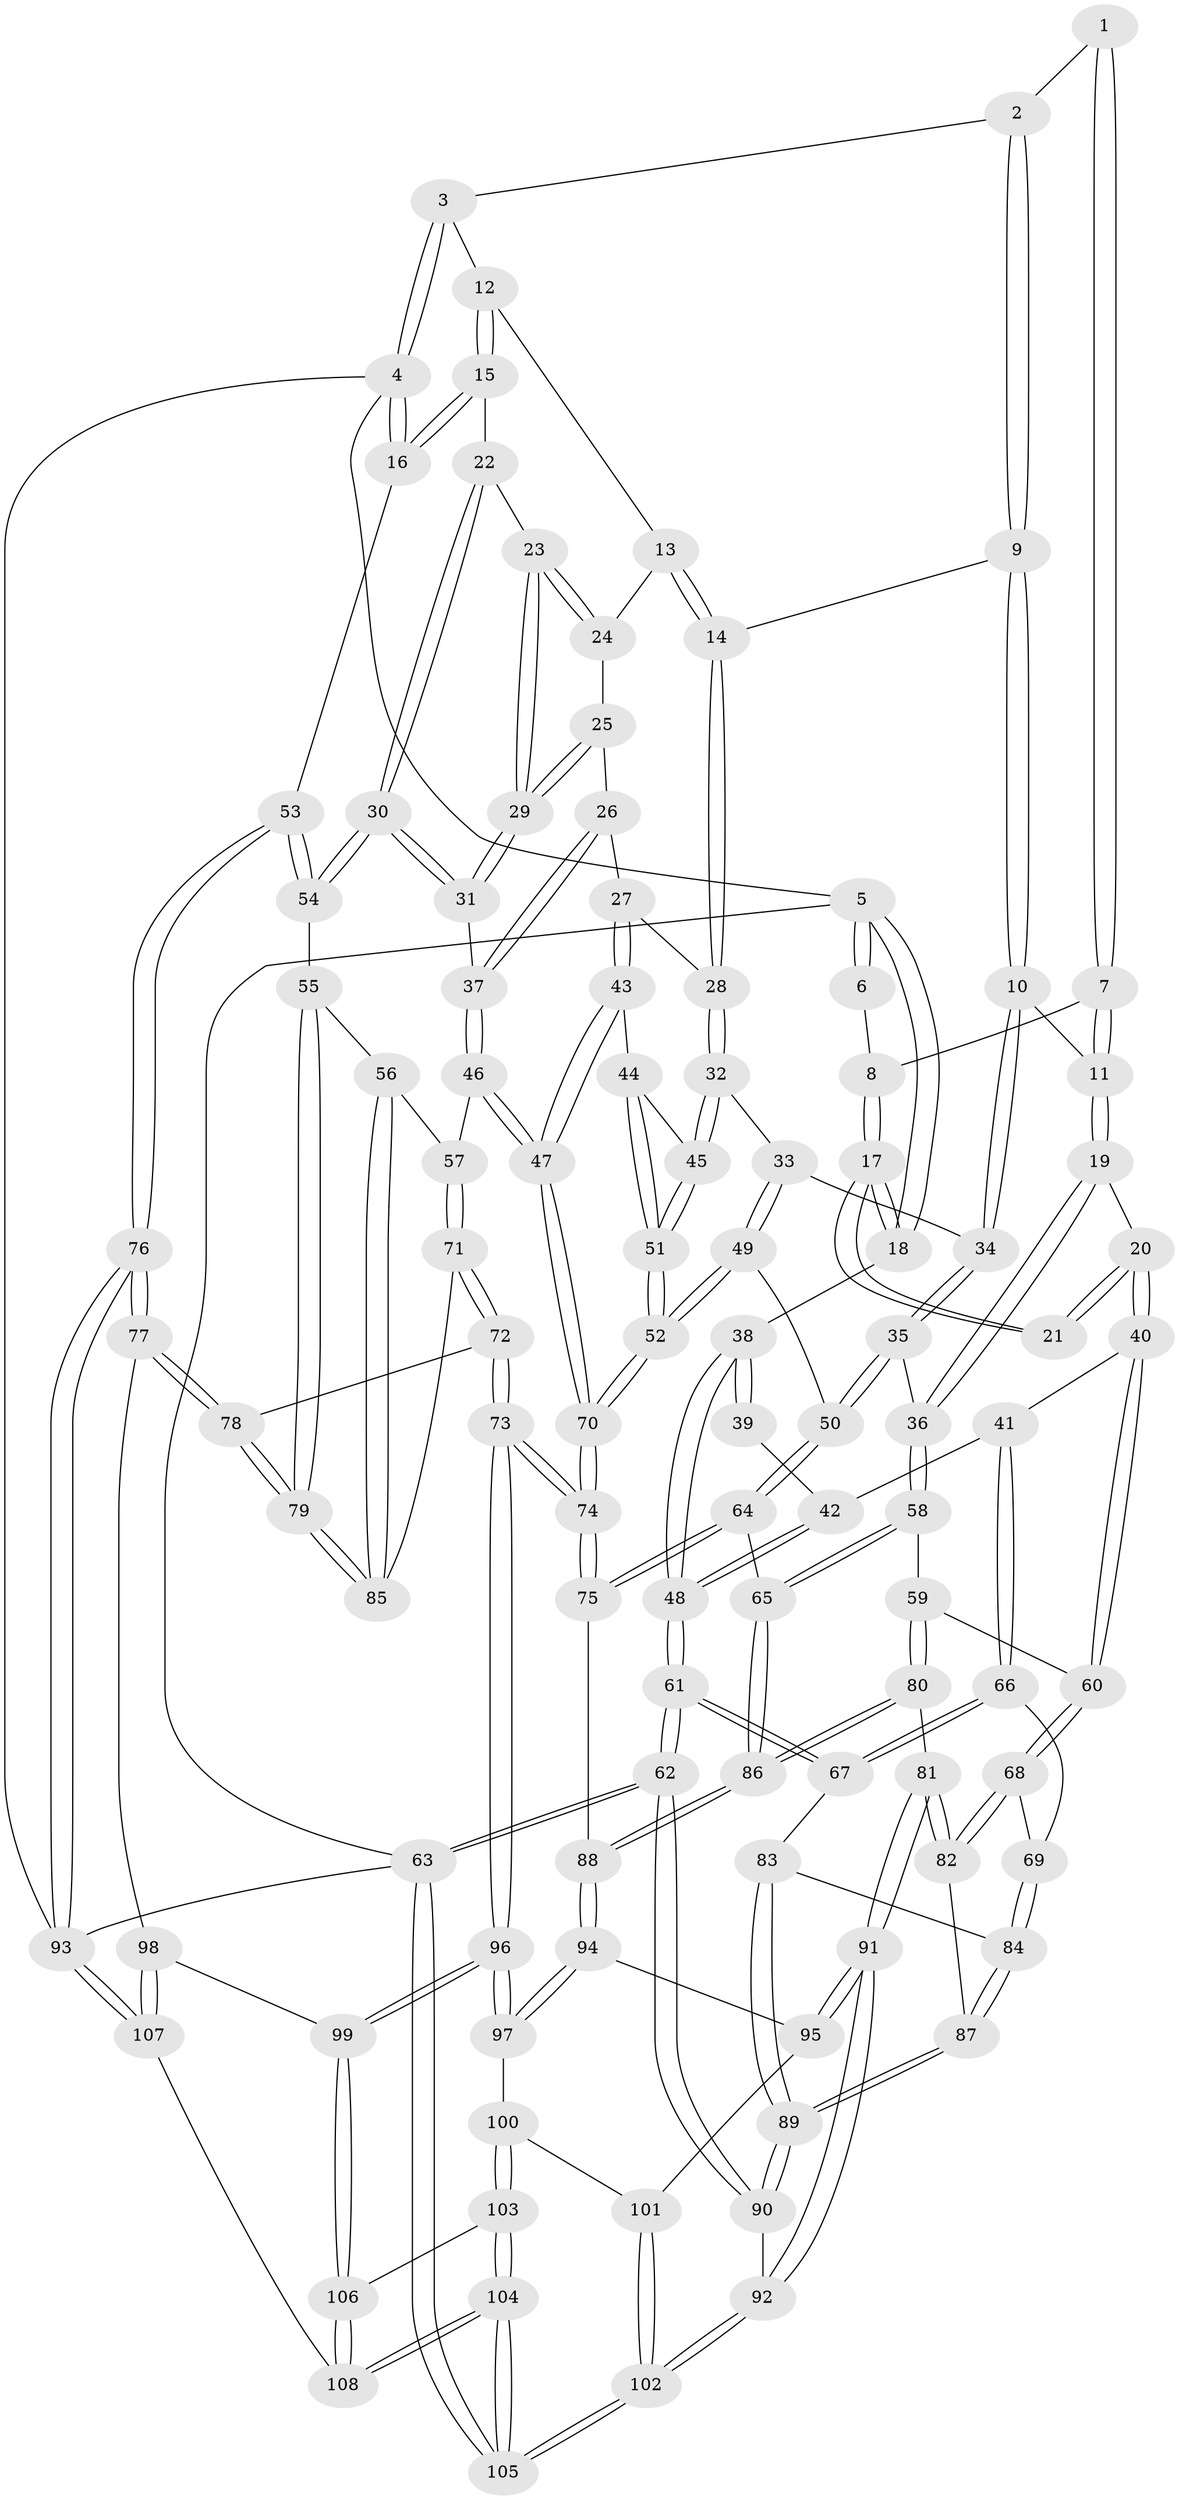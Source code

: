 // Generated by graph-tools (version 1.1) at 2025/38/03/09/25 02:38:52]
// undirected, 108 vertices, 267 edges
graph export_dot {
graph [start="1"]
  node [color=gray90,style=filled];
  1 [pos="+0.5037348701521817+0"];
  2 [pos="+0.6516560674986753+0"];
  3 [pos="+0.7685414134593903+0"];
  4 [pos="+1+0"];
  5 [pos="+0+0"];
  6 [pos="+0.30959509788359624+0"];
  7 [pos="+0.444713934393511+0.12249967775692856"];
  8 [pos="+0.3198083654302785+0.08458220677239262"];
  9 [pos="+0.5436159370336943+0.16487346013967114"];
  10 [pos="+0.536310666648136+0.16744908941658315"];
  11 [pos="+0.5188292411378816+0.16897918007922236"];
  12 [pos="+0.8194730168261884+0.022457275317776124"];
  13 [pos="+0.8054604652516221+0.09299195694841803"];
  14 [pos="+0.5806791239321791+0.17775276569909565"];
  15 [pos="+1+0.16448547520740006"];
  16 [pos="+1+0.1674292367519669"];
  17 [pos="+0.2955458906244283+0.1099706861252127"];
  18 [pos="+0+0"];
  19 [pos="+0.3938057340647609+0.3167237600111059"];
  20 [pos="+0.25381840251466276+0.29243524992158343"];
  21 [pos="+0.23001422091576168+0.1994945511446579"];
  22 [pos="+1+0.20499520440740038"];
  23 [pos="+0.9846734923633769+0.20998187255763484"];
  24 [pos="+0.8056080596379+0.09355202386509157"];
  25 [pos="+0.8035931911290174+0.1802824545250903"];
  26 [pos="+0.7436241759062073+0.2636484690599802"];
  27 [pos="+0.6985762971359207+0.27595150485556025"];
  28 [pos="+0.6586168820889556+0.26757329856159606"];
  29 [pos="+0.8945616581014952+0.27941624072887755"];
  30 [pos="+0.9414355408465421+0.3724332788459359"];
  31 [pos="+0.8890628952797742+0.3338189305834094"];
  32 [pos="+0.6219380355432785+0.341295500776464"];
  33 [pos="+0.6069690782334544+0.34525254085444906"];
  34 [pos="+0.5486665514701841+0.3277917380955118"];
  35 [pos="+0.481761477663082+0.3928561670594114"];
  36 [pos="+0.43145113534434115+0.37371966369787396"];
  37 [pos="+0.823629879068728+0.35960840174063374"];
  38 [pos="+0+0"];
  39 [pos="+0+0.08629894985453136"];
  40 [pos="+0.2187286677954171+0.3495530260444249"];
  41 [pos="+0.19501264822163586+0.3619801233311951"];
  42 [pos="+0.10964381774408107+0.3175134759451043"];
  43 [pos="+0.720743187238953+0.41514274923732464"];
  44 [pos="+0.6876547904401311+0.4014505454931253"];
  45 [pos="+0.6435150519089625+0.37645394595181964"];
  46 [pos="+0.7847620741691558+0.4196886260299543"];
  47 [pos="+0.7343563356237375+0.43081039036435104"];
  48 [pos="+0+0.28263464080589157"];
  49 [pos="+0.5424972897307383+0.44684278251663273"];
  50 [pos="+0.526991311829236+0.4414389902630244"];
  51 [pos="+0.5904853440703788+0.44350708805940575"];
  52 [pos="+0.5681886760981123+0.4655995246045665"];
  53 [pos="+1+0.4141097595543866"];
  54 [pos="+0.9959393515532312+0.41797829923396285"];
  55 [pos="+0.9586200862569434+0.45316352975998864"];
  56 [pos="+0.8657048129723882+0.48350427785708483"];
  57 [pos="+0.8084309622757102+0.4449593446251372"];
  58 [pos="+0.3796259201618883+0.48070970189014106"];
  59 [pos="+0.3454133280738602+0.4827929411079405"];
  60 [pos="+0.27434436433120857+0.45095431734023406"];
  61 [pos="+0+0.43064006198370286"];
  62 [pos="+0+0.7193088501881238"];
  63 [pos="+0+1"];
  64 [pos="+0.45941627175288746+0.5231074189057773"];
  65 [pos="+0.3995678507899077+0.5092328258415497"];
  66 [pos="+0.1695987635634014+0.3856390163804963"];
  67 [pos="+0+0.4352775119146353"];
  68 [pos="+0.2550976935350136+0.5085961742037949"];
  69 [pos="+0.15146201436991968+0.4806168691468213"];
  70 [pos="+0.6492706668187377+0.5773960480633165"];
  71 [pos="+0.7885930306218011+0.5700839467091958"];
  72 [pos="+0.6918828539807127+0.6582061740875135"];
  73 [pos="+0.6593228767608235+0.6731590988080737"];
  74 [pos="+0.6539408434902731+0.6649891073245837"];
  75 [pos="+0.5094450971957272+0.6289960936289485"];
  76 [pos="+1+0.7900294806609979"];
  77 [pos="+1+0.77460942855051"];
  78 [pos="+0.9357043836308329+0.6224021575283566"];
  79 [pos="+0.9332383099454689+0.6146714185203548"];
  80 [pos="+0.285649558257286+0.6180911357559956"];
  81 [pos="+0.2837798142434876+0.6179632148036015"];
  82 [pos="+0.2385271806474999+0.5839761990606369"];
  83 [pos="+0.11864377763275673+0.5378337775816461"];
  84 [pos="+0.13861200405685217+0.5283509757312075"];
  85 [pos="+0.8592631366760266+0.5333977857384243"];
  86 [pos="+0.3656633830400653+0.6481449814150881"];
  87 [pos="+0.23752695445633296+0.5838684134057192"];
  88 [pos="+0.374448793285834+0.6563713344987078"];
  89 [pos="+0.04618277272979235+0.7269746625383783"];
  90 [pos="+0.03807706778040106+0.739465682919096"];
  91 [pos="+0.1690361485290663+0.7975726561077897"];
  92 [pos="+0.144116826119234+0.8104475109573436"];
  93 [pos="+1+1"];
  94 [pos="+0.3723570351521909+0.7246196428724725"];
  95 [pos="+0.2812166825888191+0.7876698238384859"];
  96 [pos="+0.6685442912028118+0.7784138669428974"];
  97 [pos="+0.4278126304250817+0.7947225449164951"];
  98 [pos="+1+0.7979556556522841"];
  99 [pos="+0.6888512641540584+0.823719881234971"];
  100 [pos="+0.41068893970542175+0.8338513744587179"];
  101 [pos="+0.3417949823273599+0.8541135891556039"];
  102 [pos="+0.21797712264586325+1"];
  103 [pos="+0.42639664527908316+0.8962262925037427"];
  104 [pos="+0.26021817456080654+1"];
  105 [pos="+0.22221871101010007+1"];
  106 [pos="+0.6728266231912408+0.9167312578826602"];
  107 [pos="+0.7266404211845583+1"];
  108 [pos="+0.6744763073193012+1"];
  1 -- 2;
  1 -- 7;
  1 -- 7;
  2 -- 3;
  2 -- 9;
  2 -- 9;
  3 -- 4;
  3 -- 4;
  3 -- 12;
  4 -- 5;
  4 -- 16;
  4 -- 16;
  4 -- 93;
  5 -- 6;
  5 -- 6;
  5 -- 18;
  5 -- 18;
  5 -- 63;
  6 -- 8;
  7 -- 8;
  7 -- 11;
  7 -- 11;
  8 -- 17;
  8 -- 17;
  9 -- 10;
  9 -- 10;
  9 -- 14;
  10 -- 11;
  10 -- 34;
  10 -- 34;
  11 -- 19;
  11 -- 19;
  12 -- 13;
  12 -- 15;
  12 -- 15;
  13 -- 14;
  13 -- 14;
  13 -- 24;
  14 -- 28;
  14 -- 28;
  15 -- 16;
  15 -- 16;
  15 -- 22;
  16 -- 53;
  17 -- 18;
  17 -- 18;
  17 -- 21;
  17 -- 21;
  18 -- 38;
  19 -- 20;
  19 -- 36;
  19 -- 36;
  20 -- 21;
  20 -- 21;
  20 -- 40;
  20 -- 40;
  22 -- 23;
  22 -- 30;
  22 -- 30;
  23 -- 24;
  23 -- 24;
  23 -- 29;
  23 -- 29;
  24 -- 25;
  25 -- 26;
  25 -- 29;
  25 -- 29;
  26 -- 27;
  26 -- 37;
  26 -- 37;
  27 -- 28;
  27 -- 43;
  27 -- 43;
  28 -- 32;
  28 -- 32;
  29 -- 31;
  29 -- 31;
  30 -- 31;
  30 -- 31;
  30 -- 54;
  30 -- 54;
  31 -- 37;
  32 -- 33;
  32 -- 45;
  32 -- 45;
  33 -- 34;
  33 -- 49;
  33 -- 49;
  34 -- 35;
  34 -- 35;
  35 -- 36;
  35 -- 50;
  35 -- 50;
  36 -- 58;
  36 -- 58;
  37 -- 46;
  37 -- 46;
  38 -- 39;
  38 -- 39;
  38 -- 48;
  38 -- 48;
  39 -- 42;
  40 -- 41;
  40 -- 60;
  40 -- 60;
  41 -- 42;
  41 -- 66;
  41 -- 66;
  42 -- 48;
  42 -- 48;
  43 -- 44;
  43 -- 47;
  43 -- 47;
  44 -- 45;
  44 -- 51;
  44 -- 51;
  45 -- 51;
  45 -- 51;
  46 -- 47;
  46 -- 47;
  46 -- 57;
  47 -- 70;
  47 -- 70;
  48 -- 61;
  48 -- 61;
  49 -- 50;
  49 -- 52;
  49 -- 52;
  50 -- 64;
  50 -- 64;
  51 -- 52;
  51 -- 52;
  52 -- 70;
  52 -- 70;
  53 -- 54;
  53 -- 54;
  53 -- 76;
  53 -- 76;
  54 -- 55;
  55 -- 56;
  55 -- 79;
  55 -- 79;
  56 -- 57;
  56 -- 85;
  56 -- 85;
  57 -- 71;
  57 -- 71;
  58 -- 59;
  58 -- 65;
  58 -- 65;
  59 -- 60;
  59 -- 80;
  59 -- 80;
  60 -- 68;
  60 -- 68;
  61 -- 62;
  61 -- 62;
  61 -- 67;
  61 -- 67;
  62 -- 63;
  62 -- 63;
  62 -- 90;
  62 -- 90;
  63 -- 105;
  63 -- 105;
  63 -- 93;
  64 -- 65;
  64 -- 75;
  64 -- 75;
  65 -- 86;
  65 -- 86;
  66 -- 67;
  66 -- 67;
  66 -- 69;
  67 -- 83;
  68 -- 69;
  68 -- 82;
  68 -- 82;
  69 -- 84;
  69 -- 84;
  70 -- 74;
  70 -- 74;
  71 -- 72;
  71 -- 72;
  71 -- 85;
  72 -- 73;
  72 -- 73;
  72 -- 78;
  73 -- 74;
  73 -- 74;
  73 -- 96;
  73 -- 96;
  74 -- 75;
  74 -- 75;
  75 -- 88;
  76 -- 77;
  76 -- 77;
  76 -- 93;
  76 -- 93;
  77 -- 78;
  77 -- 78;
  77 -- 98;
  78 -- 79;
  78 -- 79;
  79 -- 85;
  79 -- 85;
  80 -- 81;
  80 -- 86;
  80 -- 86;
  81 -- 82;
  81 -- 82;
  81 -- 91;
  81 -- 91;
  82 -- 87;
  83 -- 84;
  83 -- 89;
  83 -- 89;
  84 -- 87;
  84 -- 87;
  86 -- 88;
  86 -- 88;
  87 -- 89;
  87 -- 89;
  88 -- 94;
  88 -- 94;
  89 -- 90;
  89 -- 90;
  90 -- 92;
  91 -- 92;
  91 -- 92;
  91 -- 95;
  91 -- 95;
  92 -- 102;
  92 -- 102;
  93 -- 107;
  93 -- 107;
  94 -- 95;
  94 -- 97;
  94 -- 97;
  95 -- 101;
  96 -- 97;
  96 -- 97;
  96 -- 99;
  96 -- 99;
  97 -- 100;
  98 -- 99;
  98 -- 107;
  98 -- 107;
  99 -- 106;
  99 -- 106;
  100 -- 101;
  100 -- 103;
  100 -- 103;
  101 -- 102;
  101 -- 102;
  102 -- 105;
  102 -- 105;
  103 -- 104;
  103 -- 104;
  103 -- 106;
  104 -- 105;
  104 -- 105;
  104 -- 108;
  104 -- 108;
  106 -- 108;
  106 -- 108;
  107 -- 108;
}
